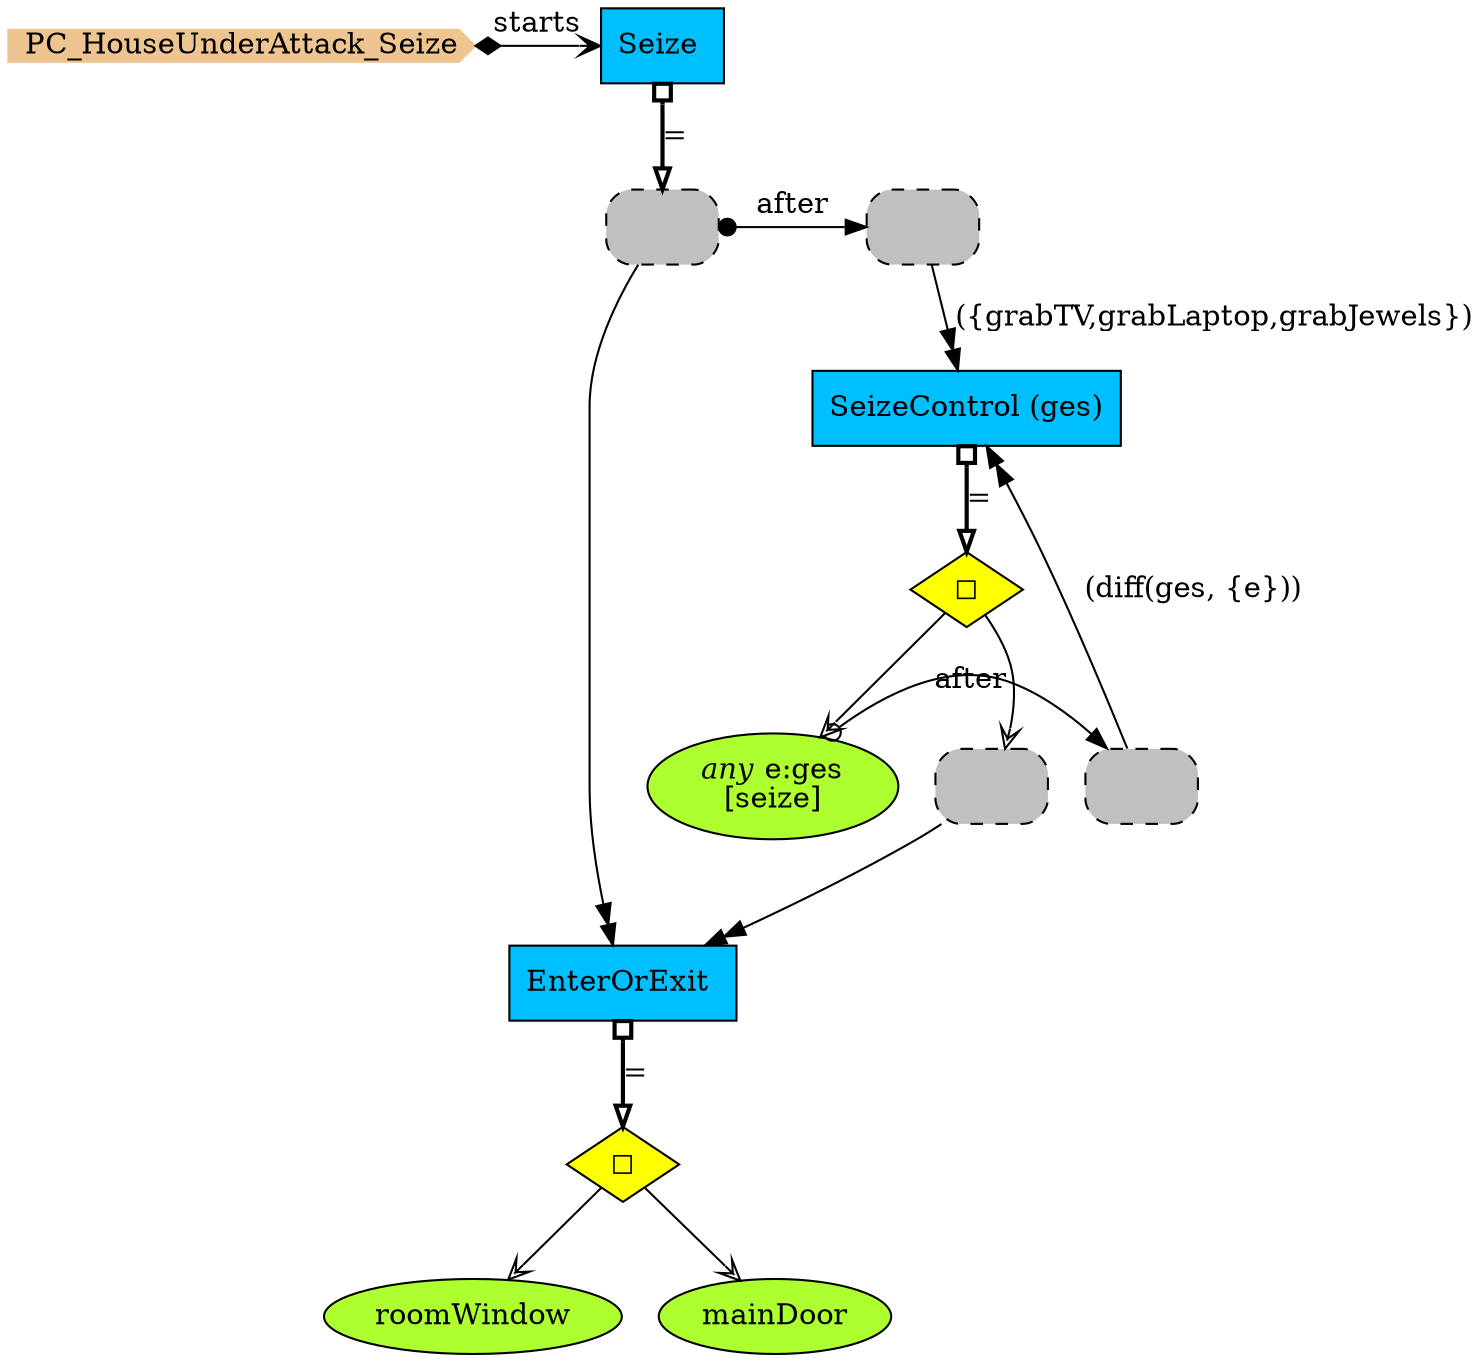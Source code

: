 digraph {
StartN_ [shape = cds,color=burlywood2,style=filled,height=.2,width=.2, label =PC_HouseUnderAttack_Seize];
RefEnterOrExit2 [shape=rectangle,fillcolor=gray,style="rounded,filled,dashed",label=" "];
RefSeizeControl2 [shape=rectangle,fillcolor=gray,style="rounded,filled,dashed",label=" "];
seize [shape=ellipse,fillcolor=greenyellow,style = filled,label=<<I>any</I> e:ges<br/>[seize]>];
RefSeizeControl [shape=rectangle,fillcolor=gray,style="rounded,filled,dashed",label=" "];
SeizeControl [shape=box,fillcolor=deepskyblue,style = filled,label="SeizeControl (ges)"];
OpSeize [shape=diamond,fillcolor=yellow,style = filled,label="◻︎"];
Seize [shape=box,fillcolor=deepskyblue,style = filled,label="Seize "];
RefEnterOrExit [shape=rectangle,fillcolor=gray,style="rounded,filled,dashed",label=" "];
EnterOrExit [shape=box,fillcolor=deepskyblue,style = filled,label="EnterOrExit "];
OpEnterOrExit [shape=diamond,fillcolor=yellow,style = filled,label="◻︎"];
roomWindow [shape=ellipse,fillcolor=greenyellow,style = filled,label="roomWindow"];
mainDoor [shape=ellipse,fillcolor=greenyellow,style = filled,label="mainDoor"];

{rank=min;StartN_,Seize}
{rank=same;RefEnterOrExit,RefSeizeControl}
{rank=same;seize,RefSeizeControl2}

RefEnterOrExit2->EnterOrExit[arrowhead="normalnormal",label=" "];
OpSeize->RefEnterOrExit2[arrowhead="vee",fillcolor=white];
seize->RefSeizeControl2[arrowtail=odot,dir=both,label="after"];
RefSeizeControl2->SeizeControl[arrowhead="normalnormal",label=" (diff(ges, {e}))"];
OpSeize->seize[arrowhead="vee",fillcolor=white];
RefSeizeControl->SeizeControl[arrowhead="normalnormal",label=" ({grabTV,grabLaptop,grabJewels})"];
RefEnterOrExit->RefSeizeControl[arrowtail=dot,dir=both,label="after"];
RefEnterOrExit->EnterOrExit[arrowhead="normalnormal",label=" "];
OpEnterOrExit->roomWindow[arrowhead="vee",fillcolor=white];
OpEnterOrExit->mainDoor[arrowhead="vee",fillcolor=white];
StartN_->Seize[arrowhead="open",arrowtail=diamond,dir=both,label="starts"];
SeizeControl->OpSeize[arrowhead="onormal",dir=both,arrowtail=obox,penwidth=2,label="="];
Seize->RefEnterOrExit[arrowhead="onormal",dir=both,arrowtail=obox,penwidth=2,label="="];
EnterOrExit->OpEnterOrExit[arrowhead="onormal",dir=both,arrowtail=obox,penwidth=2,label="="];
}